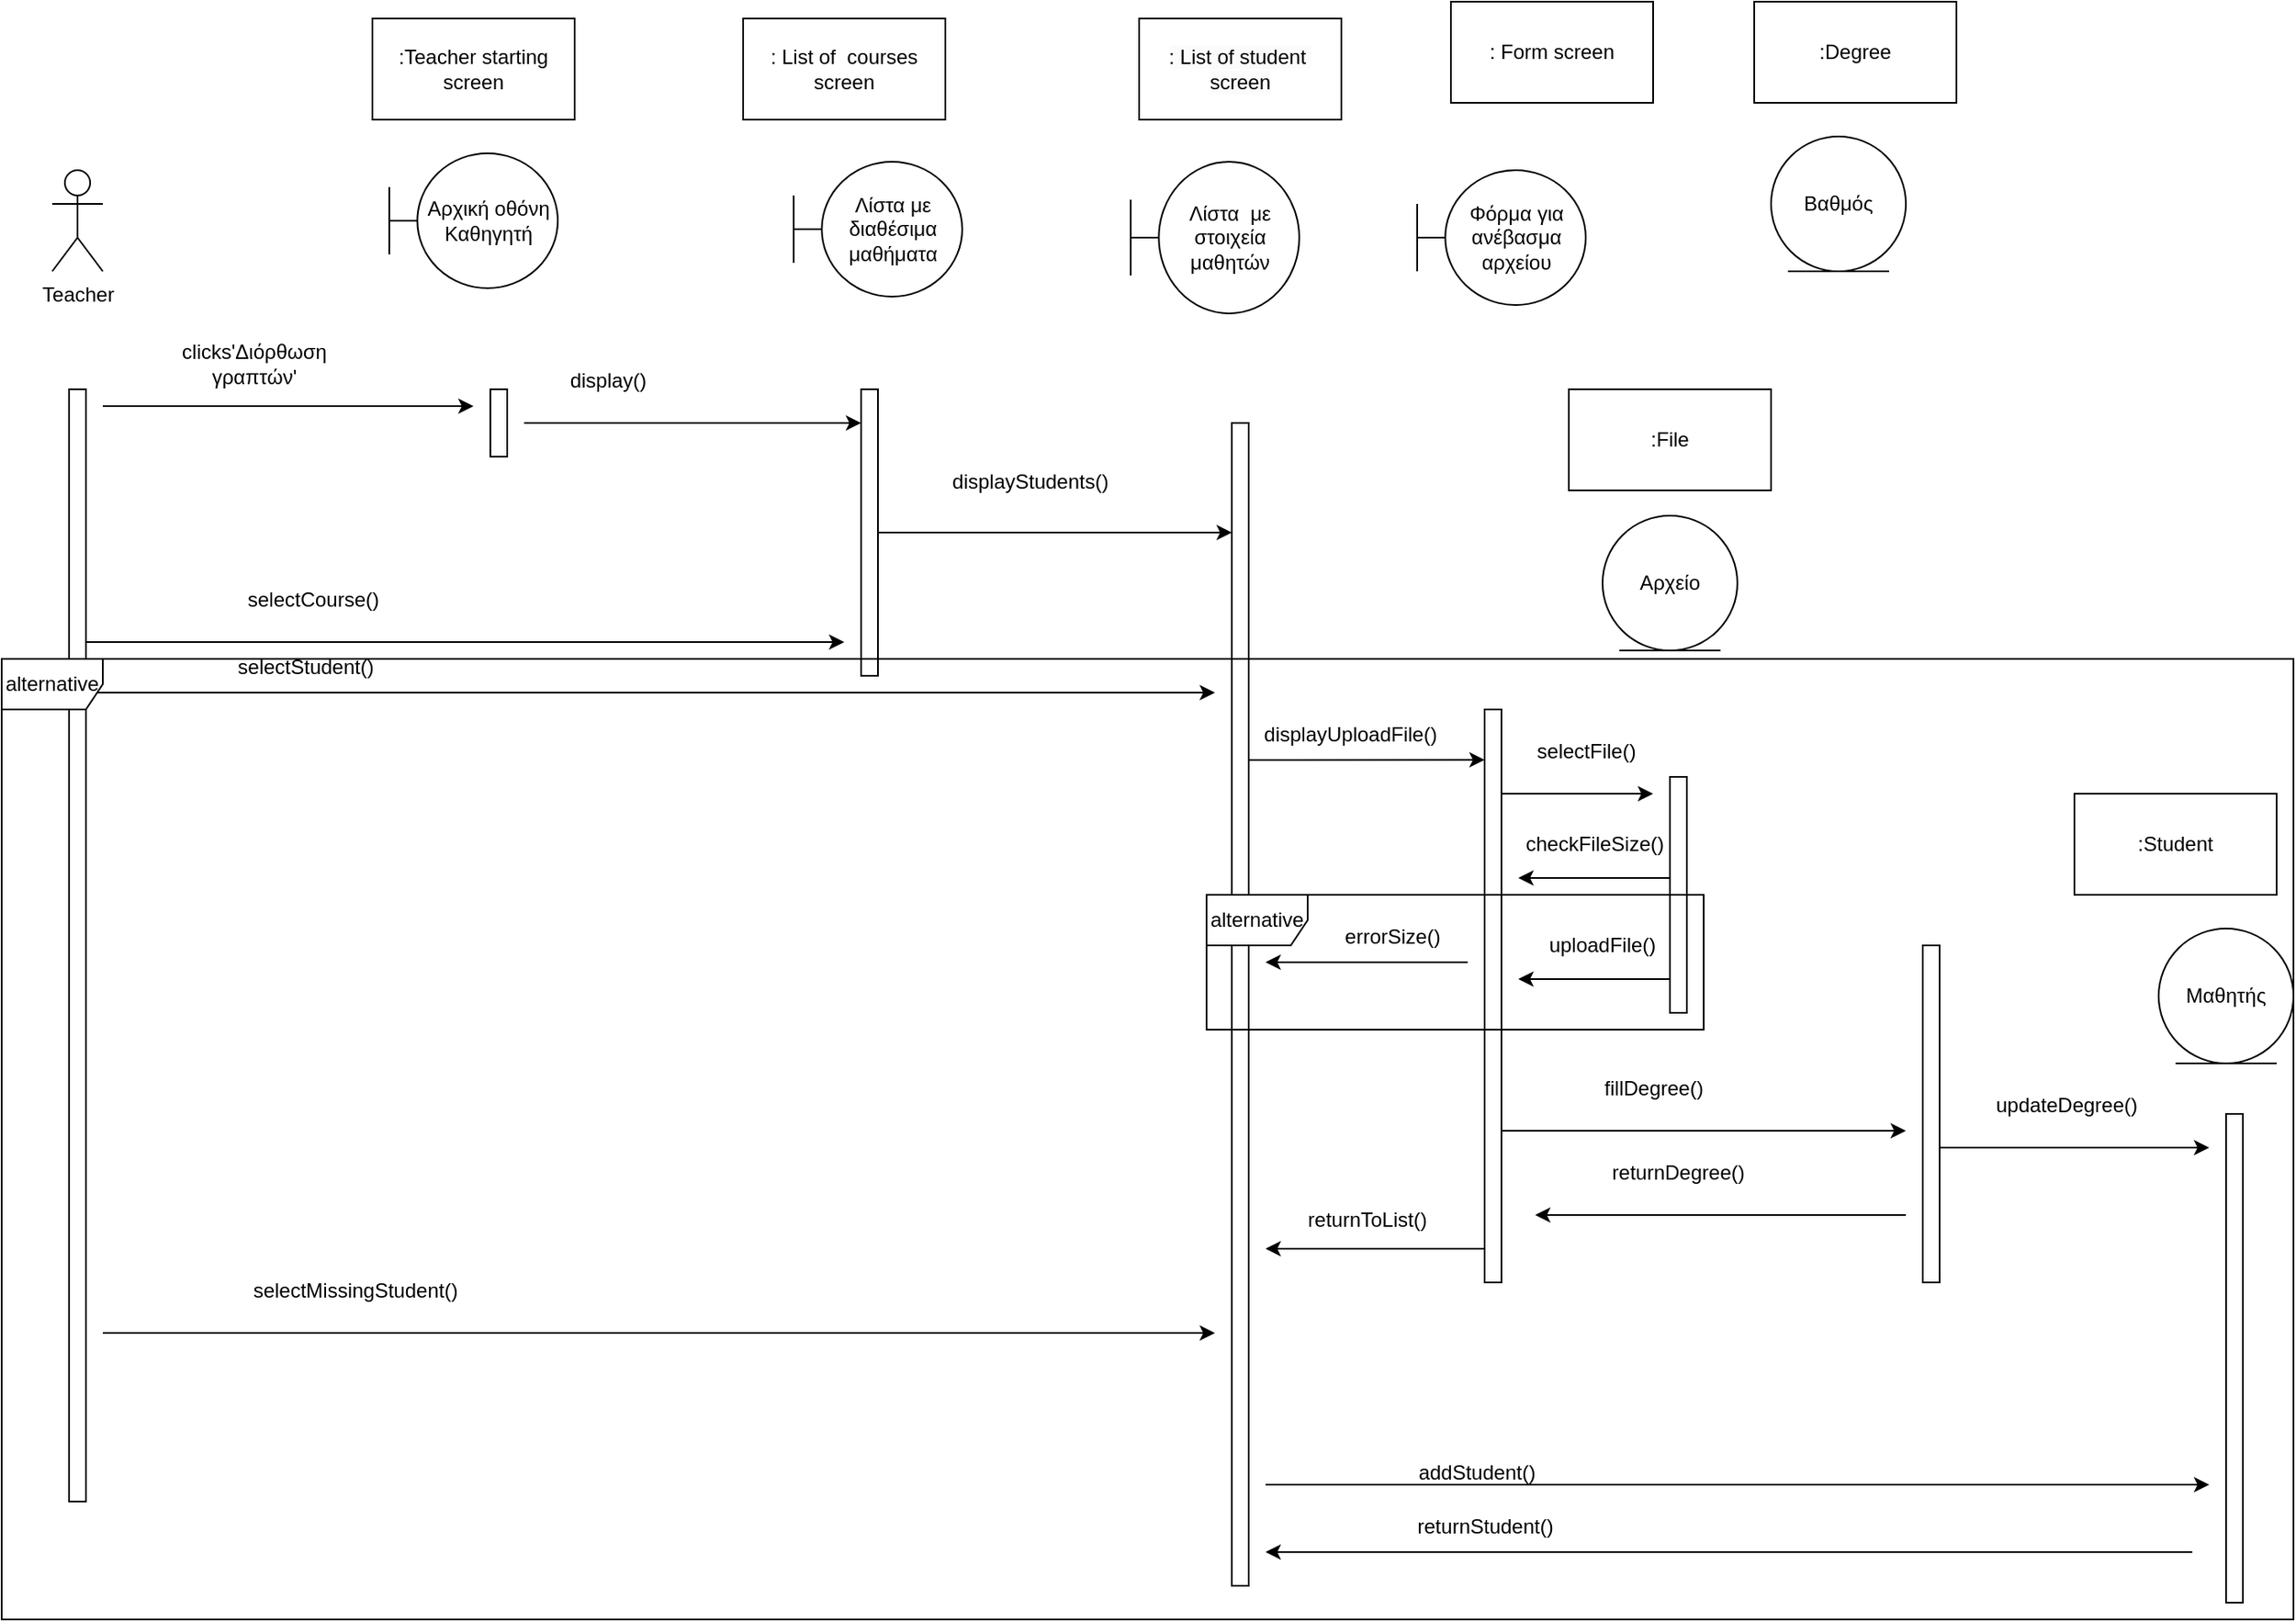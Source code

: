 <mxfile version="21.2.9" type="device">
  <diagram name="Page-1" id="2YBvvXClWsGukQMizWep">
    <mxGraphModel dx="1306" dy="835" grid="1" gridSize="10" guides="1" tooltips="1" connect="1" arrows="1" fold="1" page="1" pageScale="1" pageWidth="850" pageHeight="1100" math="0" shadow="0">
      <root>
        <mxCell id="0" />
        <mxCell id="1" parent="0" />
        <mxCell id="k5DyvnG_jxrRPJMY_Sv5-1" value="Αρχική οθόνη Καθηγητή" style="shape=umlBoundary;whiteSpace=wrap;html=1;" parent="1" vertex="1">
          <mxGeometry x="280" y="140" width="100" height="80" as="geometry" />
        </mxCell>
        <mxCell id="k5DyvnG_jxrRPJMY_Sv5-2" value="Λίστα με διαθέσιμα μαθήματα" style="shape=umlBoundary;whiteSpace=wrap;html=1;" parent="1" vertex="1">
          <mxGeometry x="520" y="145" width="100" height="80" as="geometry" />
        </mxCell>
        <mxCell id="k5DyvnG_jxrRPJMY_Sv5-3" value="Λίστα&amp;nbsp; με στοιχεία μαθητών" style="shape=umlBoundary;whiteSpace=wrap;html=1;" parent="1" vertex="1">
          <mxGeometry x="720" y="145" width="100" height="90" as="geometry" />
        </mxCell>
        <mxCell id="k5DyvnG_jxrRPJMY_Sv5-4" value="Φόρμα για ανέβασμα αρχείου" style="shape=umlBoundary;whiteSpace=wrap;html=1;" parent="1" vertex="1">
          <mxGeometry x="890" y="150" width="100" height="80" as="geometry" />
        </mxCell>
        <mxCell id="k5DyvnG_jxrRPJMY_Sv5-5" value="Βαθμός" style="ellipse;shape=umlEntity;whiteSpace=wrap;html=1;" parent="1" vertex="1">
          <mxGeometry x="1100" y="130" width="80" height="80" as="geometry" />
        </mxCell>
        <mxCell id="k5DyvnG_jxrRPJMY_Sv5-7" value="Teacher&lt;br&gt;" style="shape=umlActor;verticalLabelPosition=bottom;verticalAlign=top;html=1;outlineConnect=0;" parent="1" vertex="1">
          <mxGeometry x="80" y="150" width="30" height="60" as="geometry" />
        </mxCell>
        <mxCell id="k5DyvnG_jxrRPJMY_Sv5-10" value="" style="endArrow=classic;html=1;rounded=0;" parent="1" edge="1">
          <mxGeometry width="50" height="50" relative="1" as="geometry">
            <mxPoint x="110" y="290" as="sourcePoint" />
            <mxPoint x="330" y="290" as="targetPoint" />
          </mxGeometry>
        </mxCell>
        <mxCell id="k5DyvnG_jxrRPJMY_Sv5-11" value="clicks&#39;Διόρθωση γραπτών&#39;" style="text;html=1;strokeColor=none;fillColor=none;align=center;verticalAlign=middle;whiteSpace=wrap;rounded=0;" parent="1" vertex="1">
          <mxGeometry x="170" y="250" width="60" height="30" as="geometry" />
        </mxCell>
        <mxCell id="k5DyvnG_jxrRPJMY_Sv5-12" value="" style="html=1;points=[];perimeter=orthogonalPerimeter;outlineConnect=0;targetShapes=umlLifeline;portConstraint=eastwest;newEdgeStyle={&quot;edgeStyle&quot;:&quot;elbowEdgeStyle&quot;,&quot;elbow&quot;:&quot;vertical&quot;,&quot;curved&quot;:0,&quot;rounded&quot;:0};" parent="1" vertex="1">
          <mxGeometry x="340" y="280" width="10" height="40" as="geometry" />
        </mxCell>
        <mxCell id="k5DyvnG_jxrRPJMY_Sv5-13" value="" style="html=1;points=[];perimeter=orthogonalPerimeter;outlineConnect=0;targetShapes=umlLifeline;portConstraint=eastwest;newEdgeStyle={&quot;edgeStyle&quot;:&quot;elbowEdgeStyle&quot;,&quot;elbow&quot;:&quot;vertical&quot;,&quot;curved&quot;:0,&quot;rounded&quot;:0};" parent="1" vertex="1">
          <mxGeometry x="560" y="280" width="10" height="170" as="geometry" />
        </mxCell>
        <mxCell id="k5DyvnG_jxrRPJMY_Sv5-15" value="" style="endArrow=classic;html=1;rounded=0;" parent="1" edge="1">
          <mxGeometry width="50" height="50" relative="1" as="geometry">
            <mxPoint x="100" y="430" as="sourcePoint" />
            <mxPoint x="550" y="430" as="targetPoint" />
          </mxGeometry>
        </mxCell>
        <mxCell id="k5DyvnG_jxrRPJMY_Sv5-16" value="selectCourse()" style="text;html=1;strokeColor=none;fillColor=none;align=center;verticalAlign=middle;whiteSpace=wrap;rounded=0;" parent="1" vertex="1">
          <mxGeometry x="210" y="390" width="50" height="30" as="geometry" />
        </mxCell>
        <mxCell id="k5DyvnG_jxrRPJMY_Sv5-17" value="" style="html=1;points=[];perimeter=orthogonalPerimeter;outlineConnect=0;targetShapes=umlLifeline;portConstraint=eastwest;newEdgeStyle={&quot;edgeStyle&quot;:&quot;elbowEdgeStyle&quot;,&quot;elbow&quot;:&quot;vertical&quot;,&quot;curved&quot;:0,&quot;rounded&quot;:0};" parent="1" vertex="1">
          <mxGeometry x="780" y="300" width="10" height="690" as="geometry" />
        </mxCell>
        <mxCell id="k5DyvnG_jxrRPJMY_Sv5-18" value="" style="endArrow=classic;html=1;rounded=0;" parent="1" source="k5DyvnG_jxrRPJMY_Sv5-13" target="k5DyvnG_jxrRPJMY_Sv5-17" edge="1">
          <mxGeometry width="50" height="50" relative="1" as="geometry">
            <mxPoint x="670" y="450" as="sourcePoint" />
            <mxPoint x="770" y="400" as="targetPoint" />
          </mxGeometry>
        </mxCell>
        <mxCell id="k5DyvnG_jxrRPJMY_Sv5-21" value="displayStudents()" style="text;html=1;align=center;verticalAlign=middle;resizable=0;points=[];autosize=1;strokeColor=none;fillColor=none;" parent="1" vertex="1">
          <mxGeometry x="600" y="320" width="120" height="30" as="geometry" />
        </mxCell>
        <mxCell id="k5DyvnG_jxrRPJMY_Sv5-23" value="" style="html=1;points=[];perimeter=orthogonalPerimeter;outlineConnect=0;targetShapes=umlLifeline;portConstraint=eastwest;newEdgeStyle={&quot;edgeStyle&quot;:&quot;elbowEdgeStyle&quot;,&quot;elbow&quot;:&quot;vertical&quot;,&quot;curved&quot;:0,&quot;rounded&quot;:0};" parent="1" vertex="1">
          <mxGeometry x="90" y="280" width="10" height="660" as="geometry" />
        </mxCell>
        <mxCell id="k5DyvnG_jxrRPJMY_Sv5-25" value="selectStudent()" style="text;html=1;align=center;verticalAlign=middle;resizable=0;points=[];autosize=1;strokeColor=none;fillColor=none;" parent="1" vertex="1">
          <mxGeometry x="180" y="430" width="100" height="30" as="geometry" />
        </mxCell>
        <mxCell id="k5DyvnG_jxrRPJMY_Sv5-27" value="" style="endArrow=classic;html=1;rounded=0;" parent="1" source="k5DyvnG_jxrRPJMY_Sv5-23" edge="1">
          <mxGeometry width="50" height="50" relative="1" as="geometry">
            <mxPoint x="420" y="510" as="sourcePoint" />
            <mxPoint x="770" y="460" as="targetPoint" />
          </mxGeometry>
        </mxCell>
        <mxCell id="k5DyvnG_jxrRPJMY_Sv5-28" value="" style="html=1;points=[];perimeter=orthogonalPerimeter;outlineConnect=0;targetShapes=umlLifeline;portConstraint=eastwest;newEdgeStyle={&quot;edgeStyle&quot;:&quot;elbowEdgeStyle&quot;,&quot;elbow&quot;:&quot;vertical&quot;,&quot;curved&quot;:0,&quot;rounded&quot;:0};" parent="1" vertex="1">
          <mxGeometry x="930" y="470" width="10" height="340" as="geometry" />
        </mxCell>
        <mxCell id="k5DyvnG_jxrRPJMY_Sv5-29" value="" style="endArrow=classic;html=1;rounded=0;entryX=0;entryY=0.088;entryDx=0;entryDy=0;entryPerimeter=0;" parent="1" target="k5DyvnG_jxrRPJMY_Sv5-28" edge="1">
          <mxGeometry width="50" height="50" relative="1" as="geometry">
            <mxPoint x="790" y="490" as="sourcePoint" />
            <mxPoint x="840" y="440" as="targetPoint" />
            <Array as="points">
              <mxPoint x="790" y="500" />
              <mxPoint x="810" y="500" />
            </Array>
          </mxGeometry>
        </mxCell>
        <mxCell id="k5DyvnG_jxrRPJMY_Sv5-30" value="displayUploadFile()" style="text;html=1;align=center;verticalAlign=middle;resizable=0;points=[];autosize=1;strokeColor=none;fillColor=none;" parent="1" vertex="1">
          <mxGeometry x="785" y="470" width="130" height="30" as="geometry" />
        </mxCell>
        <mxCell id="k5DyvnG_jxrRPJMY_Sv5-31" value="" style="endArrow=classic;html=1;rounded=0;" parent="1" edge="1">
          <mxGeometry width="50" height="50" relative="1" as="geometry">
            <mxPoint x="940" y="520" as="sourcePoint" />
            <mxPoint x="1030" y="520" as="targetPoint" />
          </mxGeometry>
        </mxCell>
        <mxCell id="k5DyvnG_jxrRPJMY_Sv5-32" value="selectFile()" style="text;html=1;align=center;verticalAlign=middle;resizable=0;points=[];autosize=1;strokeColor=none;fillColor=none;" parent="1" vertex="1">
          <mxGeometry x="950" y="480" width="80" height="30" as="geometry" />
        </mxCell>
        <mxCell id="k5DyvnG_jxrRPJMY_Sv5-33" value="Αρχείο" style="ellipse;shape=umlEntity;whiteSpace=wrap;html=1;" parent="1" vertex="1">
          <mxGeometry x="1000" y="355" width="80" height="80" as="geometry" />
        </mxCell>
        <mxCell id="k5DyvnG_jxrRPJMY_Sv5-35" value="" style="html=1;points=[];perimeter=orthogonalPerimeter;outlineConnect=0;targetShapes=umlLifeline;portConstraint=eastwest;newEdgeStyle={&quot;edgeStyle&quot;:&quot;elbowEdgeStyle&quot;,&quot;elbow&quot;:&quot;vertical&quot;,&quot;curved&quot;:0,&quot;rounded&quot;:0};" parent="1" vertex="1">
          <mxGeometry x="1040" y="510" width="10" height="140" as="geometry" />
        </mxCell>
        <mxCell id="k5DyvnG_jxrRPJMY_Sv5-36" value="" style="endArrow=classic;html=1;rounded=0;" parent="1" source="k5DyvnG_jxrRPJMY_Sv5-35" edge="1">
          <mxGeometry width="50" height="50" relative="1" as="geometry">
            <mxPoint x="990" y="570" as="sourcePoint" />
            <mxPoint x="1040" y="520" as="targetPoint" />
          </mxGeometry>
        </mxCell>
        <mxCell id="k5DyvnG_jxrRPJMY_Sv5-38" value="uploadFile()" style="text;html=1;strokeColor=none;fillColor=none;align=center;verticalAlign=middle;whiteSpace=wrap;rounded=0;" parent="1" vertex="1">
          <mxGeometry x="970" y="592.5" width="60" height="35" as="geometry" />
        </mxCell>
        <mxCell id="k5DyvnG_jxrRPJMY_Sv5-39" value="" style="endArrow=classic;html=1;rounded=0;" parent="1" source="k5DyvnG_jxrRPJMY_Sv5-35" edge="1">
          <mxGeometry width="50" height="50" relative="1" as="geometry">
            <mxPoint x="1000" y="570" as="sourcePoint" />
            <mxPoint x="1050" y="520" as="targetPoint" />
          </mxGeometry>
        </mxCell>
        <mxCell id="k5DyvnG_jxrRPJMY_Sv5-40" value="" style="endArrow=classic;html=1;rounded=0;" parent="1" source="k5DyvnG_jxrRPJMY_Sv5-35" edge="1">
          <mxGeometry width="50" height="50" relative="1" as="geometry">
            <mxPoint x="1020" y="620" as="sourcePoint" />
            <mxPoint x="950" y="570" as="targetPoint" />
          </mxGeometry>
        </mxCell>
        <mxCell id="k5DyvnG_jxrRPJMY_Sv5-41" value="checkFileSize()" style="text;html=1;align=center;verticalAlign=middle;resizable=0;points=[];autosize=1;strokeColor=none;fillColor=none;" parent="1" vertex="1">
          <mxGeometry x="940" y="535" width="110" height="30" as="geometry" />
        </mxCell>
        <mxCell id="k5DyvnG_jxrRPJMY_Sv5-42" value="" style="endArrow=classic;html=1;rounded=0;" parent="1" source="k5DyvnG_jxrRPJMY_Sv5-35" edge="1">
          <mxGeometry width="50" height="50" relative="1" as="geometry">
            <mxPoint x="1080" y="860" as="sourcePoint" />
            <mxPoint x="950" y="630" as="targetPoint" />
          </mxGeometry>
        </mxCell>
        <mxCell id="k5DyvnG_jxrRPJMY_Sv5-43" value="" style="html=1;points=[];perimeter=orthogonalPerimeter;outlineConnect=0;targetShapes=umlLifeline;portConstraint=eastwest;newEdgeStyle={&quot;edgeStyle&quot;:&quot;elbowEdgeStyle&quot;,&quot;elbow&quot;:&quot;vertical&quot;,&quot;curved&quot;:0,&quot;rounded&quot;:0};" parent="1" vertex="1">
          <mxGeometry x="1190" y="610" width="10" height="200" as="geometry" />
        </mxCell>
        <mxCell id="k5DyvnG_jxrRPJMY_Sv5-44" value="" style="endArrow=classic;html=1;rounded=0;" parent="1" source="k5DyvnG_jxrRPJMY_Sv5-28" edge="1">
          <mxGeometry width="50" height="50" relative="1" as="geometry">
            <mxPoint x="1000" y="570" as="sourcePoint" />
            <mxPoint x="1180" y="720" as="targetPoint" />
          </mxGeometry>
        </mxCell>
        <mxCell id="k5DyvnG_jxrRPJMY_Sv5-45" value="fillDegree()" style="text;html=1;align=center;verticalAlign=middle;resizable=0;points=[];autosize=1;strokeColor=none;fillColor=none;" parent="1" vertex="1">
          <mxGeometry x="990" y="680" width="80" height="30" as="geometry" />
        </mxCell>
        <mxCell id="k5DyvnG_jxrRPJMY_Sv5-46" value="" style="endArrow=classic;html=1;rounded=0;" parent="1" source="k5DyvnG_jxrRPJMY_Sv5-43" edge="1">
          <mxGeometry width="50" height="50" relative="1" as="geometry">
            <mxPoint x="1240" y="730" as="sourcePoint" />
            <mxPoint x="1360" y="730" as="targetPoint" />
          </mxGeometry>
        </mxCell>
        <mxCell id="k5DyvnG_jxrRPJMY_Sv5-47" value="updateDegree()" style="text;html=1;align=center;verticalAlign=middle;resizable=0;points=[];autosize=1;strokeColor=none;fillColor=none;" parent="1" vertex="1">
          <mxGeometry x="1220" y="690" width="110" height="30" as="geometry" />
        </mxCell>
        <mxCell id="k5DyvnG_jxrRPJMY_Sv5-48" value="Μαθητής" style="ellipse;shape=umlEntity;whiteSpace=wrap;html=1;" parent="1" vertex="1">
          <mxGeometry x="1330" y="600" width="80" height="80" as="geometry" />
        </mxCell>
        <mxCell id="k5DyvnG_jxrRPJMY_Sv5-49" value="" style="html=1;points=[];perimeter=orthogonalPerimeter;outlineConnect=0;targetShapes=umlLifeline;portConstraint=eastwest;newEdgeStyle={&quot;edgeStyle&quot;:&quot;elbowEdgeStyle&quot;,&quot;elbow&quot;:&quot;vertical&quot;,&quot;curved&quot;:0,&quot;rounded&quot;:0};" parent="1" vertex="1">
          <mxGeometry x="1370" y="710" width="10" height="290" as="geometry" />
        </mxCell>
        <mxCell id="k5DyvnG_jxrRPJMY_Sv5-50" value="" style="endArrow=classic;html=1;rounded=0;" parent="1" target="k5DyvnG_jxrRPJMY_Sv5-13" edge="1">
          <mxGeometry width="50" height="50" relative="1" as="geometry">
            <mxPoint x="360" y="300" as="sourcePoint" />
            <mxPoint x="790" y="490" as="targetPoint" />
          </mxGeometry>
        </mxCell>
        <mxCell id="k5DyvnG_jxrRPJMY_Sv5-51" value="display()" style="text;html=1;strokeColor=none;fillColor=none;align=center;verticalAlign=middle;whiteSpace=wrap;rounded=0;" parent="1" vertex="1">
          <mxGeometry x="380" y="260" width="60" height="30" as="geometry" />
        </mxCell>
        <mxCell id="ZeKZ5Fx1t91tmdT_uCV8-1" value="" style="endArrow=classic;html=1;rounded=0;" parent="1" edge="1">
          <mxGeometry width="50" height="50" relative="1" as="geometry">
            <mxPoint x="1180" y="770" as="sourcePoint" />
            <mxPoint x="960" y="770" as="targetPoint" />
          </mxGeometry>
        </mxCell>
        <mxCell id="ZeKZ5Fx1t91tmdT_uCV8-3" value="returnDegree()" style="text;html=1;strokeColor=none;fillColor=none;align=center;verticalAlign=middle;whiteSpace=wrap;rounded=0;" parent="1" vertex="1">
          <mxGeometry x="1015" y="730" width="60" height="30" as="geometry" />
        </mxCell>
        <mxCell id="ZeKZ5Fx1t91tmdT_uCV8-4" value="" style="endArrow=classic;html=1;rounded=0;" parent="1" source="k5DyvnG_jxrRPJMY_Sv5-28" edge="1">
          <mxGeometry width="50" height="50" relative="1" as="geometry">
            <mxPoint x="870" y="600" as="sourcePoint" />
            <mxPoint x="800" y="790" as="targetPoint" />
          </mxGeometry>
        </mxCell>
        <mxCell id="ZeKZ5Fx1t91tmdT_uCV8-5" value="returnToList()" style="text;html=1;align=center;verticalAlign=middle;resizable=0;points=[];autosize=1;strokeColor=none;fillColor=none;" parent="1" vertex="1">
          <mxGeometry x="815" y="758" width="90" height="30" as="geometry" />
        </mxCell>
        <mxCell id="ZeKZ5Fx1t91tmdT_uCV8-6" value="alternative" style="shape=umlFrame;whiteSpace=wrap;html=1;pointerEvents=0;" parent="1" vertex="1">
          <mxGeometry x="765" y="580" width="295" height="80" as="geometry" />
        </mxCell>
        <mxCell id="ZeKZ5Fx1t91tmdT_uCV8-7" value="" style="endArrow=classic;html=1;rounded=0;" parent="1" edge="1">
          <mxGeometry width="50" height="50" relative="1" as="geometry">
            <mxPoint x="920" y="620" as="sourcePoint" />
            <mxPoint x="800" y="620" as="targetPoint" />
          </mxGeometry>
        </mxCell>
        <mxCell id="ZeKZ5Fx1t91tmdT_uCV8-8" value="errorSize()" style="text;html=1;align=center;verticalAlign=middle;resizable=0;points=[];autosize=1;strokeColor=none;fillColor=none;" parent="1" vertex="1">
          <mxGeometry x="835" y="590" width="80" height="30" as="geometry" />
        </mxCell>
        <mxCell id="ZeKZ5Fx1t91tmdT_uCV8-11" value="" style="endArrow=classic;html=1;rounded=0;" parent="1" edge="1">
          <mxGeometry width="50" height="50" relative="1" as="geometry">
            <mxPoint x="110" y="840" as="sourcePoint" />
            <mxPoint x="770" y="840" as="targetPoint" />
          </mxGeometry>
        </mxCell>
        <mxCell id="ZeKZ5Fx1t91tmdT_uCV8-13" value="selectMissingStudent()" style="text;html=1;strokeColor=none;fillColor=none;align=center;verticalAlign=middle;whiteSpace=wrap;rounded=0;" parent="1" vertex="1">
          <mxGeometry x="230" y="800" width="60" height="30" as="geometry" />
        </mxCell>
        <mxCell id="ZeKZ5Fx1t91tmdT_uCV8-14" value="" style="endArrow=classic;html=1;rounded=0;" parent="1" edge="1">
          <mxGeometry width="50" height="50" relative="1" as="geometry">
            <mxPoint x="800" y="930" as="sourcePoint" />
            <mxPoint x="1360" y="930" as="targetPoint" />
          </mxGeometry>
        </mxCell>
        <mxCell id="ZeKZ5Fx1t91tmdT_uCV8-15" value="addStudent()" style="text;html=1;align=center;verticalAlign=middle;resizable=0;points=[];autosize=1;strokeColor=none;fillColor=none;" parent="1" vertex="1">
          <mxGeometry x="880" y="908" width="90" height="30" as="geometry" />
        </mxCell>
        <mxCell id="ZeKZ5Fx1t91tmdT_uCV8-16" value="" style="endArrow=classic;html=1;rounded=0;" parent="1" edge="1">
          <mxGeometry width="50" height="50" relative="1" as="geometry">
            <mxPoint x="1350" y="970" as="sourcePoint" />
            <mxPoint x="800" y="970" as="targetPoint" />
          </mxGeometry>
        </mxCell>
        <mxCell id="ZeKZ5Fx1t91tmdT_uCV8-17" value="returnStudent()" style="text;html=1;align=center;verticalAlign=middle;resizable=0;points=[];autosize=1;strokeColor=none;fillColor=none;" parent="1" vertex="1">
          <mxGeometry x="880" y="940" width="100" height="30" as="geometry" />
        </mxCell>
        <mxCell id="ZeKZ5Fx1t91tmdT_uCV8-18" value="alternative" style="shape=umlFrame;whiteSpace=wrap;html=1;pointerEvents=0;" parent="1" vertex="1">
          <mxGeometry x="50" y="440" width="1360" height="570" as="geometry" />
        </mxCell>
        <mxCell id="WCg6kUV6F2WPvROAODDj-1" value=":Teacher starting screen" style="rounded=0;whiteSpace=wrap;html=1;" parent="1" vertex="1">
          <mxGeometry x="270" y="60" width="120" height="60" as="geometry" />
        </mxCell>
        <mxCell id="WCg6kUV6F2WPvROAODDj-2" value=": List of&amp;nbsp; courses screen" style="rounded=0;whiteSpace=wrap;html=1;" parent="1" vertex="1">
          <mxGeometry x="490" y="60" width="120" height="60" as="geometry" />
        </mxCell>
        <mxCell id="WCg6kUV6F2WPvROAODDj-3" value="&lt;span style=&quot;color: rgb(0, 0, 0); font-family: Helvetica; font-size: 12px; font-style: normal; font-variant-ligatures: normal; font-variant-caps: normal; font-weight: 400; letter-spacing: normal; orphans: 2; text-align: center; text-indent: 0px; text-transform: none; widows: 2; word-spacing: 0px; -webkit-text-stroke-width: 0px; background-color: rgb(251, 251, 251); text-decoration-thickness: initial; text-decoration-style: initial; text-decoration-color: initial; float: none; display: inline !important;&quot;&gt;: List of student&amp;nbsp; screen&lt;/span&gt;" style="rounded=0;whiteSpace=wrap;html=1;" parent="1" vertex="1">
          <mxGeometry x="725" y="60" width="120" height="60" as="geometry" />
        </mxCell>
        <mxCell id="WCg6kUV6F2WPvROAODDj-4" value=": Form screen" style="rounded=0;whiteSpace=wrap;html=1;" parent="1" vertex="1">
          <mxGeometry x="910" y="50" width="120" height="60" as="geometry" />
        </mxCell>
        <mxCell id="WCg6kUV6F2WPvROAODDj-5" value=":Degree" style="rounded=0;whiteSpace=wrap;html=1;" parent="1" vertex="1">
          <mxGeometry x="1090" y="50" width="120" height="60" as="geometry" />
        </mxCell>
        <mxCell id="WCg6kUV6F2WPvROAODDj-6" value=":File" style="rounded=0;whiteSpace=wrap;html=1;" parent="1" vertex="1">
          <mxGeometry x="980" y="280" width="120" height="60" as="geometry" />
        </mxCell>
        <mxCell id="WCg6kUV6F2WPvROAODDj-7" value=":Student" style="rounded=0;whiteSpace=wrap;html=1;" parent="1" vertex="1">
          <mxGeometry x="1280" y="520" width="120" height="60" as="geometry" />
        </mxCell>
      </root>
    </mxGraphModel>
  </diagram>
</mxfile>

